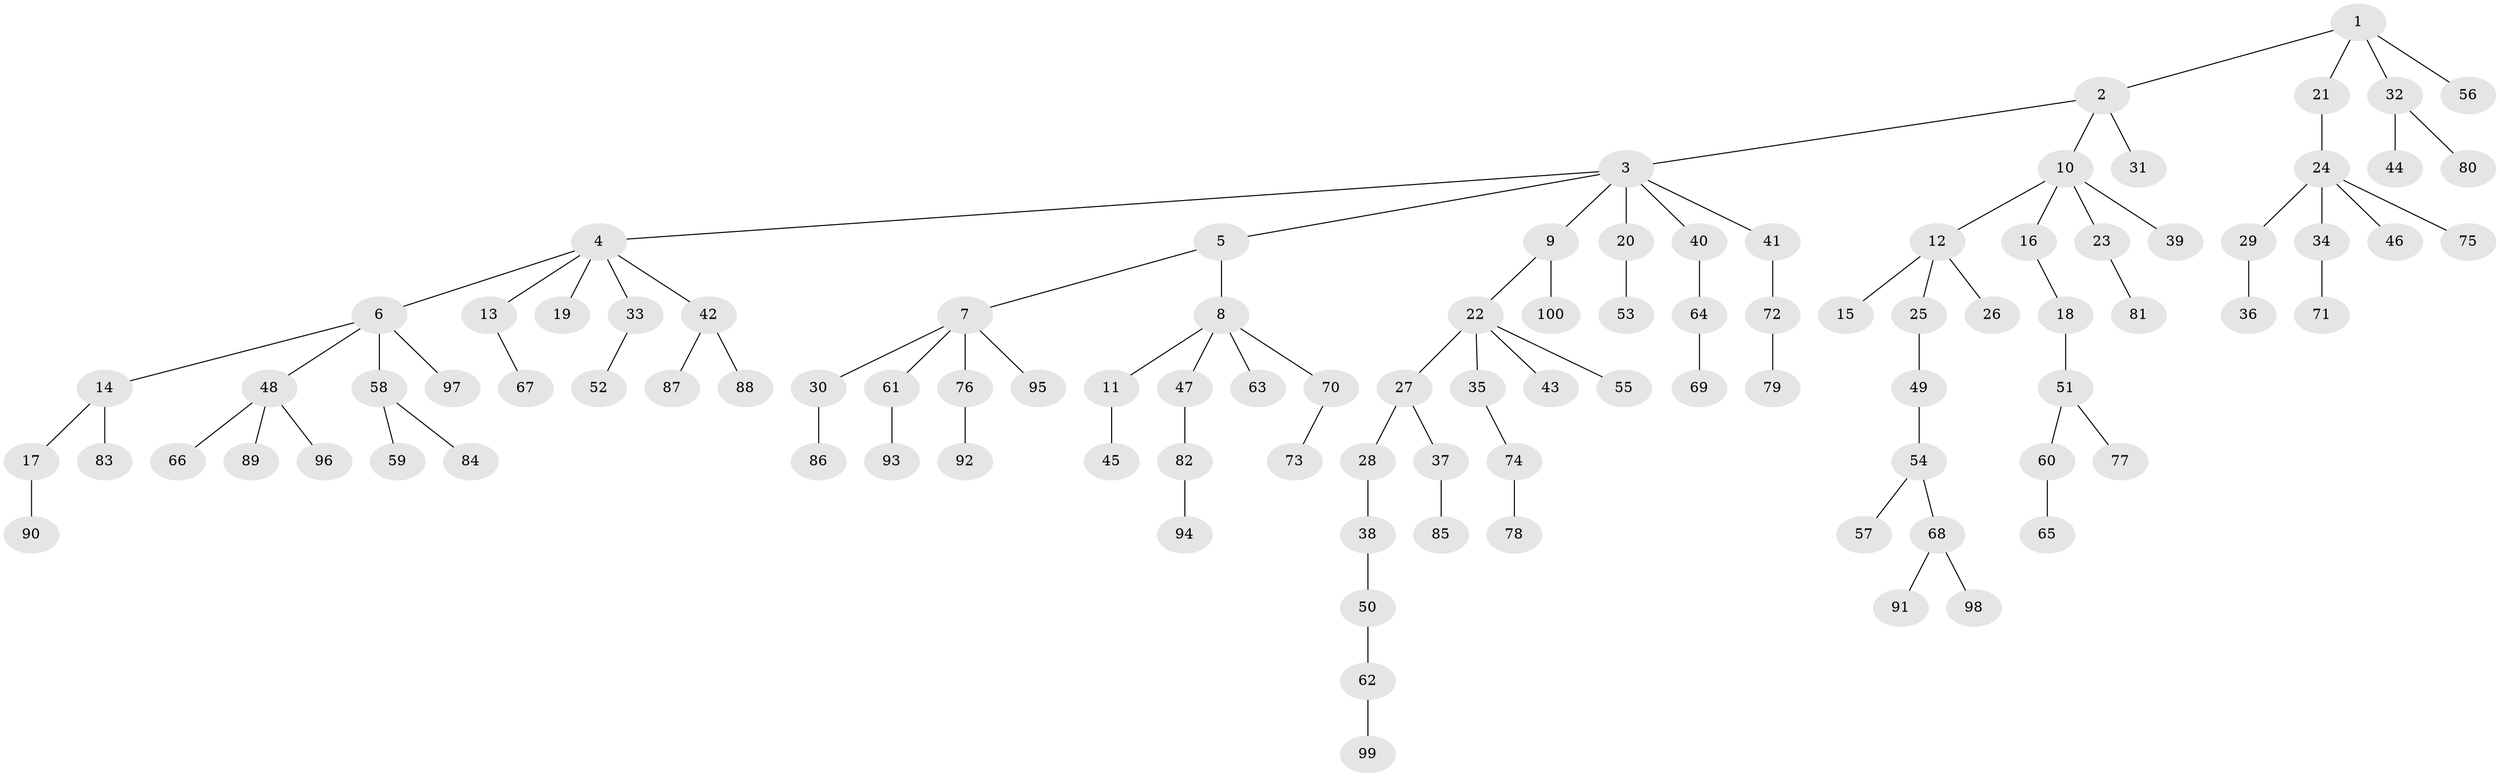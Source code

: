 // coarse degree distribution, {3: 0.07936507936507936, 8: 0.015873015873015872, 5: 0.047619047619047616, 6: 0.015873015873015872, 4: 0.06349206349206349, 2: 0.23809523809523808, 1: 0.5396825396825397}
// Generated by graph-tools (version 1.1) at 2025/52/02/27/25 19:52:12]
// undirected, 100 vertices, 99 edges
graph export_dot {
graph [start="1"]
  node [color=gray90,style=filled];
  1;
  2;
  3;
  4;
  5;
  6;
  7;
  8;
  9;
  10;
  11;
  12;
  13;
  14;
  15;
  16;
  17;
  18;
  19;
  20;
  21;
  22;
  23;
  24;
  25;
  26;
  27;
  28;
  29;
  30;
  31;
  32;
  33;
  34;
  35;
  36;
  37;
  38;
  39;
  40;
  41;
  42;
  43;
  44;
  45;
  46;
  47;
  48;
  49;
  50;
  51;
  52;
  53;
  54;
  55;
  56;
  57;
  58;
  59;
  60;
  61;
  62;
  63;
  64;
  65;
  66;
  67;
  68;
  69;
  70;
  71;
  72;
  73;
  74;
  75;
  76;
  77;
  78;
  79;
  80;
  81;
  82;
  83;
  84;
  85;
  86;
  87;
  88;
  89;
  90;
  91;
  92;
  93;
  94;
  95;
  96;
  97;
  98;
  99;
  100;
  1 -- 2;
  1 -- 21;
  1 -- 32;
  1 -- 56;
  2 -- 3;
  2 -- 10;
  2 -- 31;
  3 -- 4;
  3 -- 5;
  3 -- 9;
  3 -- 20;
  3 -- 40;
  3 -- 41;
  4 -- 6;
  4 -- 13;
  4 -- 19;
  4 -- 33;
  4 -- 42;
  5 -- 7;
  5 -- 8;
  6 -- 14;
  6 -- 48;
  6 -- 58;
  6 -- 97;
  7 -- 30;
  7 -- 61;
  7 -- 76;
  7 -- 95;
  8 -- 11;
  8 -- 47;
  8 -- 63;
  8 -- 70;
  9 -- 22;
  9 -- 100;
  10 -- 12;
  10 -- 16;
  10 -- 23;
  10 -- 39;
  11 -- 45;
  12 -- 15;
  12 -- 25;
  12 -- 26;
  13 -- 67;
  14 -- 17;
  14 -- 83;
  16 -- 18;
  17 -- 90;
  18 -- 51;
  20 -- 53;
  21 -- 24;
  22 -- 27;
  22 -- 35;
  22 -- 43;
  22 -- 55;
  23 -- 81;
  24 -- 29;
  24 -- 34;
  24 -- 46;
  24 -- 75;
  25 -- 49;
  27 -- 28;
  27 -- 37;
  28 -- 38;
  29 -- 36;
  30 -- 86;
  32 -- 44;
  32 -- 80;
  33 -- 52;
  34 -- 71;
  35 -- 74;
  37 -- 85;
  38 -- 50;
  40 -- 64;
  41 -- 72;
  42 -- 87;
  42 -- 88;
  47 -- 82;
  48 -- 66;
  48 -- 89;
  48 -- 96;
  49 -- 54;
  50 -- 62;
  51 -- 60;
  51 -- 77;
  54 -- 57;
  54 -- 68;
  58 -- 59;
  58 -- 84;
  60 -- 65;
  61 -- 93;
  62 -- 99;
  64 -- 69;
  68 -- 91;
  68 -- 98;
  70 -- 73;
  72 -- 79;
  74 -- 78;
  76 -- 92;
  82 -- 94;
}
